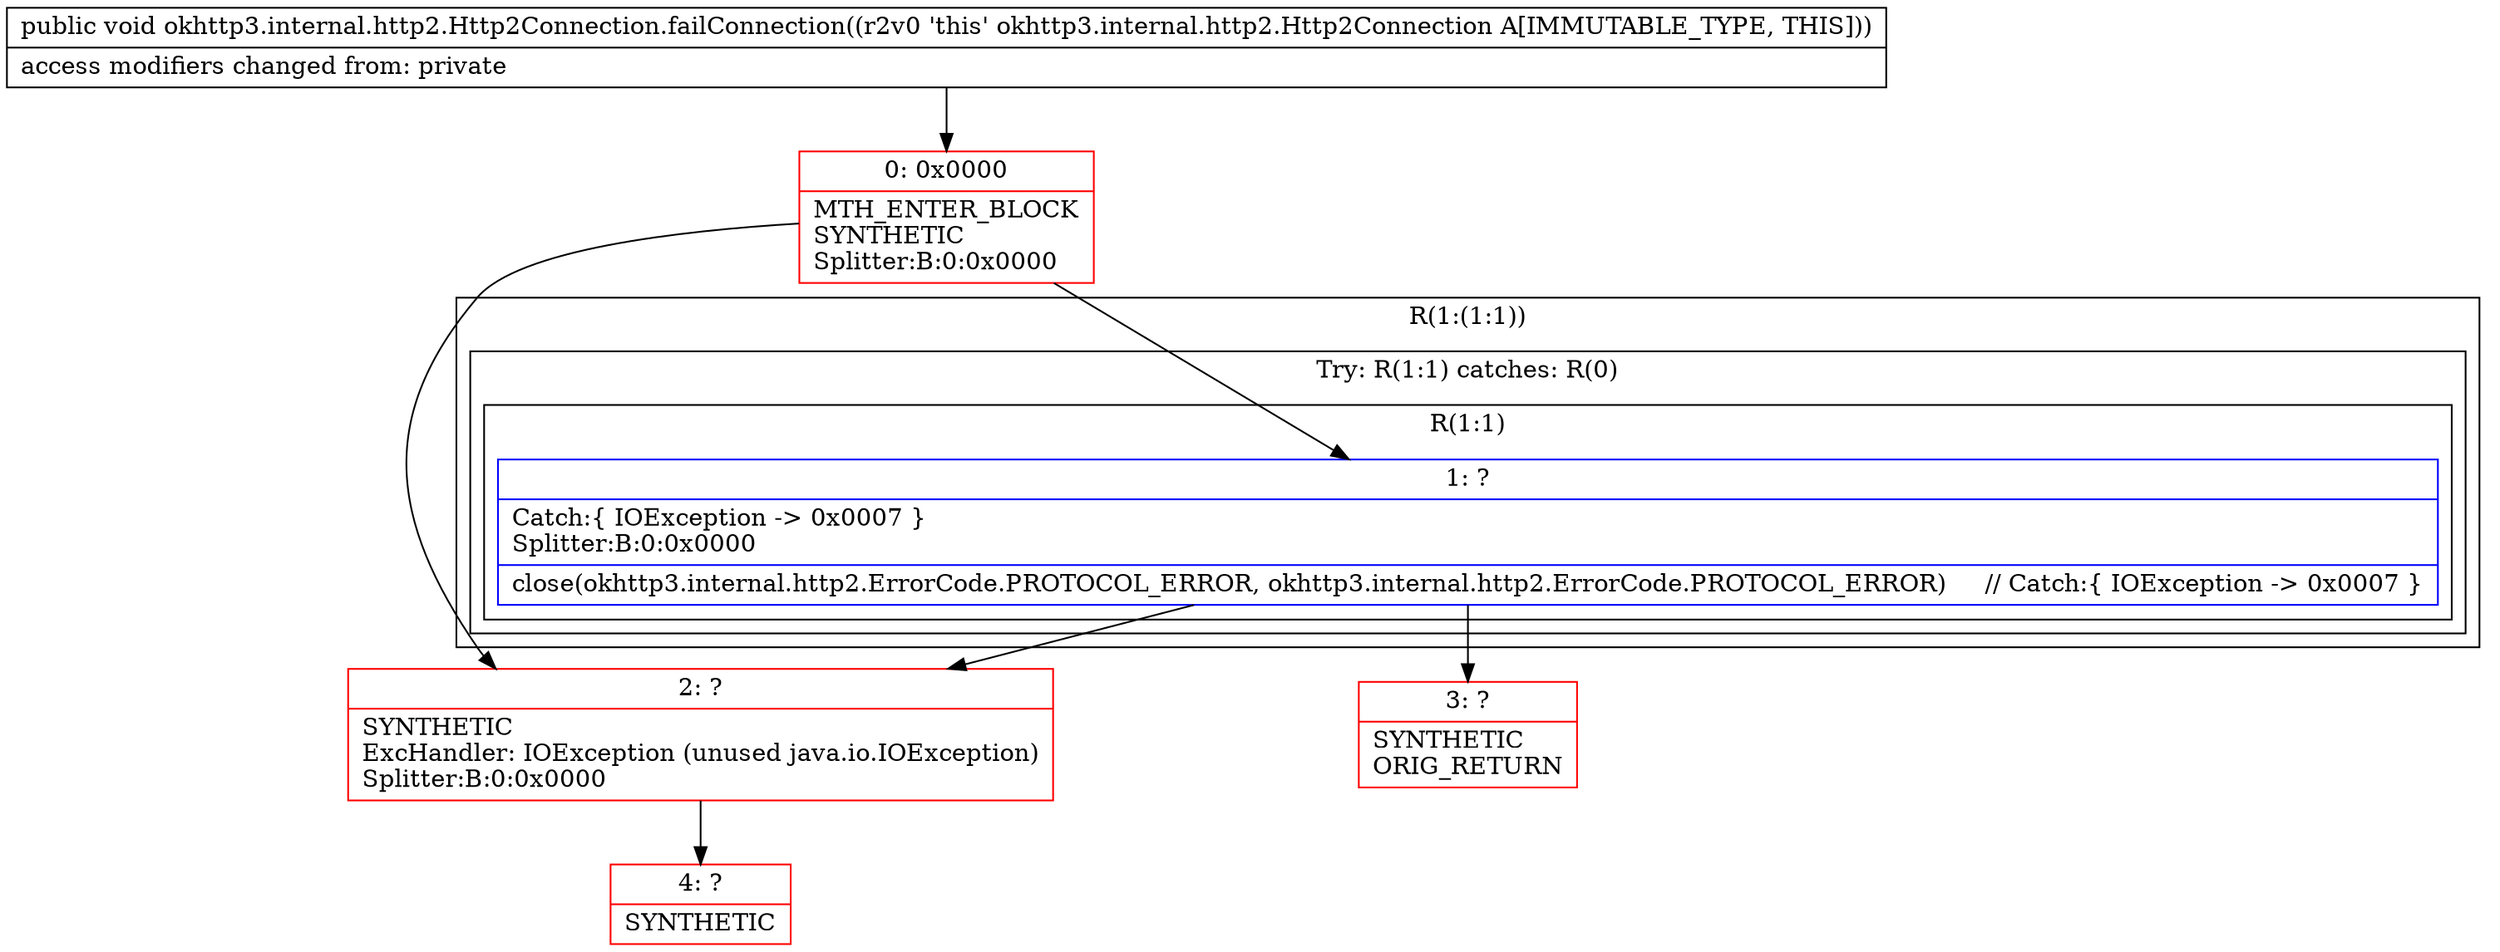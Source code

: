 digraph "CFG forokhttp3.internal.http2.Http2Connection.failConnection()V" {
subgraph cluster_Region_1428841626 {
label = "R(1:(1:1))";
node [shape=record,color=blue];
subgraph cluster_TryCatchRegion_1354305547 {
label = "Try: R(1:1) catches: R(0)";
node [shape=record,color=blue];
subgraph cluster_Region_985828411 {
label = "R(1:1)";
node [shape=record,color=blue];
Node_1 [shape=record,label="{1\:\ ?|Catch:\{ IOException \-\> 0x0007 \}\lSplitter:B:0:0x0000\l|close(okhttp3.internal.http2.ErrorCode.PROTOCOL_ERROR, okhttp3.internal.http2.ErrorCode.PROTOCOL_ERROR)     \/\/ Catch:\{ IOException \-\> 0x0007 \}\l}"];
}
subgraph cluster_Region_964824937 {
label = "R(0) | ExcHandler: IOException (unused java.io.IOException)\l";
node [shape=record,color=blue];
}
}
}
subgraph cluster_Region_964824937 {
label = "R(0) | ExcHandler: IOException (unused java.io.IOException)\l";
node [shape=record,color=blue];
}
Node_0 [shape=record,color=red,label="{0\:\ 0x0000|MTH_ENTER_BLOCK\lSYNTHETIC\lSplitter:B:0:0x0000\l}"];
Node_2 [shape=record,color=red,label="{2\:\ ?|SYNTHETIC\lExcHandler: IOException (unused java.io.IOException)\lSplitter:B:0:0x0000\l}"];
Node_3 [shape=record,color=red,label="{3\:\ ?|SYNTHETIC\lORIG_RETURN\l}"];
Node_4 [shape=record,color=red,label="{4\:\ ?|SYNTHETIC\l}"];
MethodNode[shape=record,label="{public void okhttp3.internal.http2.Http2Connection.failConnection((r2v0 'this' okhttp3.internal.http2.Http2Connection A[IMMUTABLE_TYPE, THIS]))  | access modifiers changed from: private\l}"];
MethodNode -> Node_0;
Node_1 -> Node_2;
Node_1 -> Node_3;
Node_0 -> Node_1;
Node_0 -> Node_2;
Node_2 -> Node_4;
}

